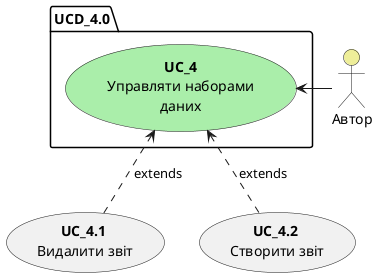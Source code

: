 @startuml
package UCD_4.0 {
        usecase "<b>UC_4</b>\nУправляти наборами\nданих" as UC_4 #aaeeaa
    }

    actor "Автор" as Author #eeee99
    
    usecase "<b>UC_4.1</b> \nВидалити звіт" as UC_4.1
    usecase "<b>UC_4.2</b> \nСтворити звіт" as UC_4.2


    Author -l-> UC_4
    
    UC_4.1 .u.> UC_4: extends
    UC_4.2 .u.> UC_4: extends
@enduml
